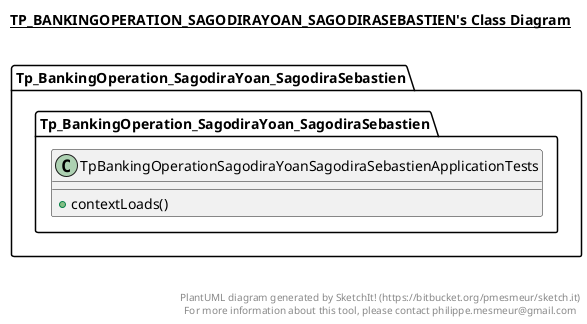 @startuml

title __TP_BANKINGOPERATION_SAGODIRAYOAN_SAGODIRASEBASTIEN's Class Diagram__\n

  package Tp_BankingOperation_SagodiraYoan_SagodiraSebastien.Tp_BankingOperation_SagodiraYoan_SagodiraSebastien {
    class TpBankingOperationSagodiraYoanSagodiraSebastienApplicationTests {
        + contextLoads()
    }
  }
  



right footer


PlantUML diagram generated by SketchIt! (https://bitbucket.org/pmesmeur/sketch.it)
For more information about this tool, please contact philippe.mesmeur@gmail.com
endfooter

@enduml
